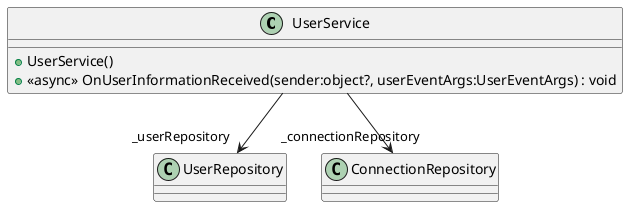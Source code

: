 @startuml
class UserService {
    + UserService()
    + <<async>> OnUserInformationReceived(sender:object?, userEventArgs:UserEventArgs) : void
}
UserService --> "_userRepository" UserRepository
UserService --> "_connectionRepository" ConnectionRepository
@enduml

